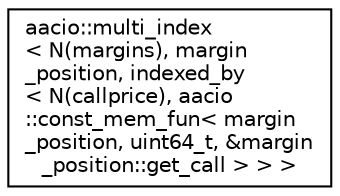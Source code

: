 digraph "Graphical Class Hierarchy"
{
  edge [fontname="Helvetica",fontsize="10",labelfontname="Helvetica",labelfontsize="10"];
  node [fontname="Helvetica",fontsize="10",shape=record];
  rankdir="LR";
  Node0 [label="aacio::multi_index\l\< N(margins), margin\l_position, indexed_by\l\< N(callprice), aacio\l::const_mem_fun\< margin\l_position, uint64_t, &margin\l_position::get_call \> \> \>",height=0.2,width=0.4,color="black", fillcolor="white", style="filled",URL="$classaacio_1_1multi__index.html"];
}
